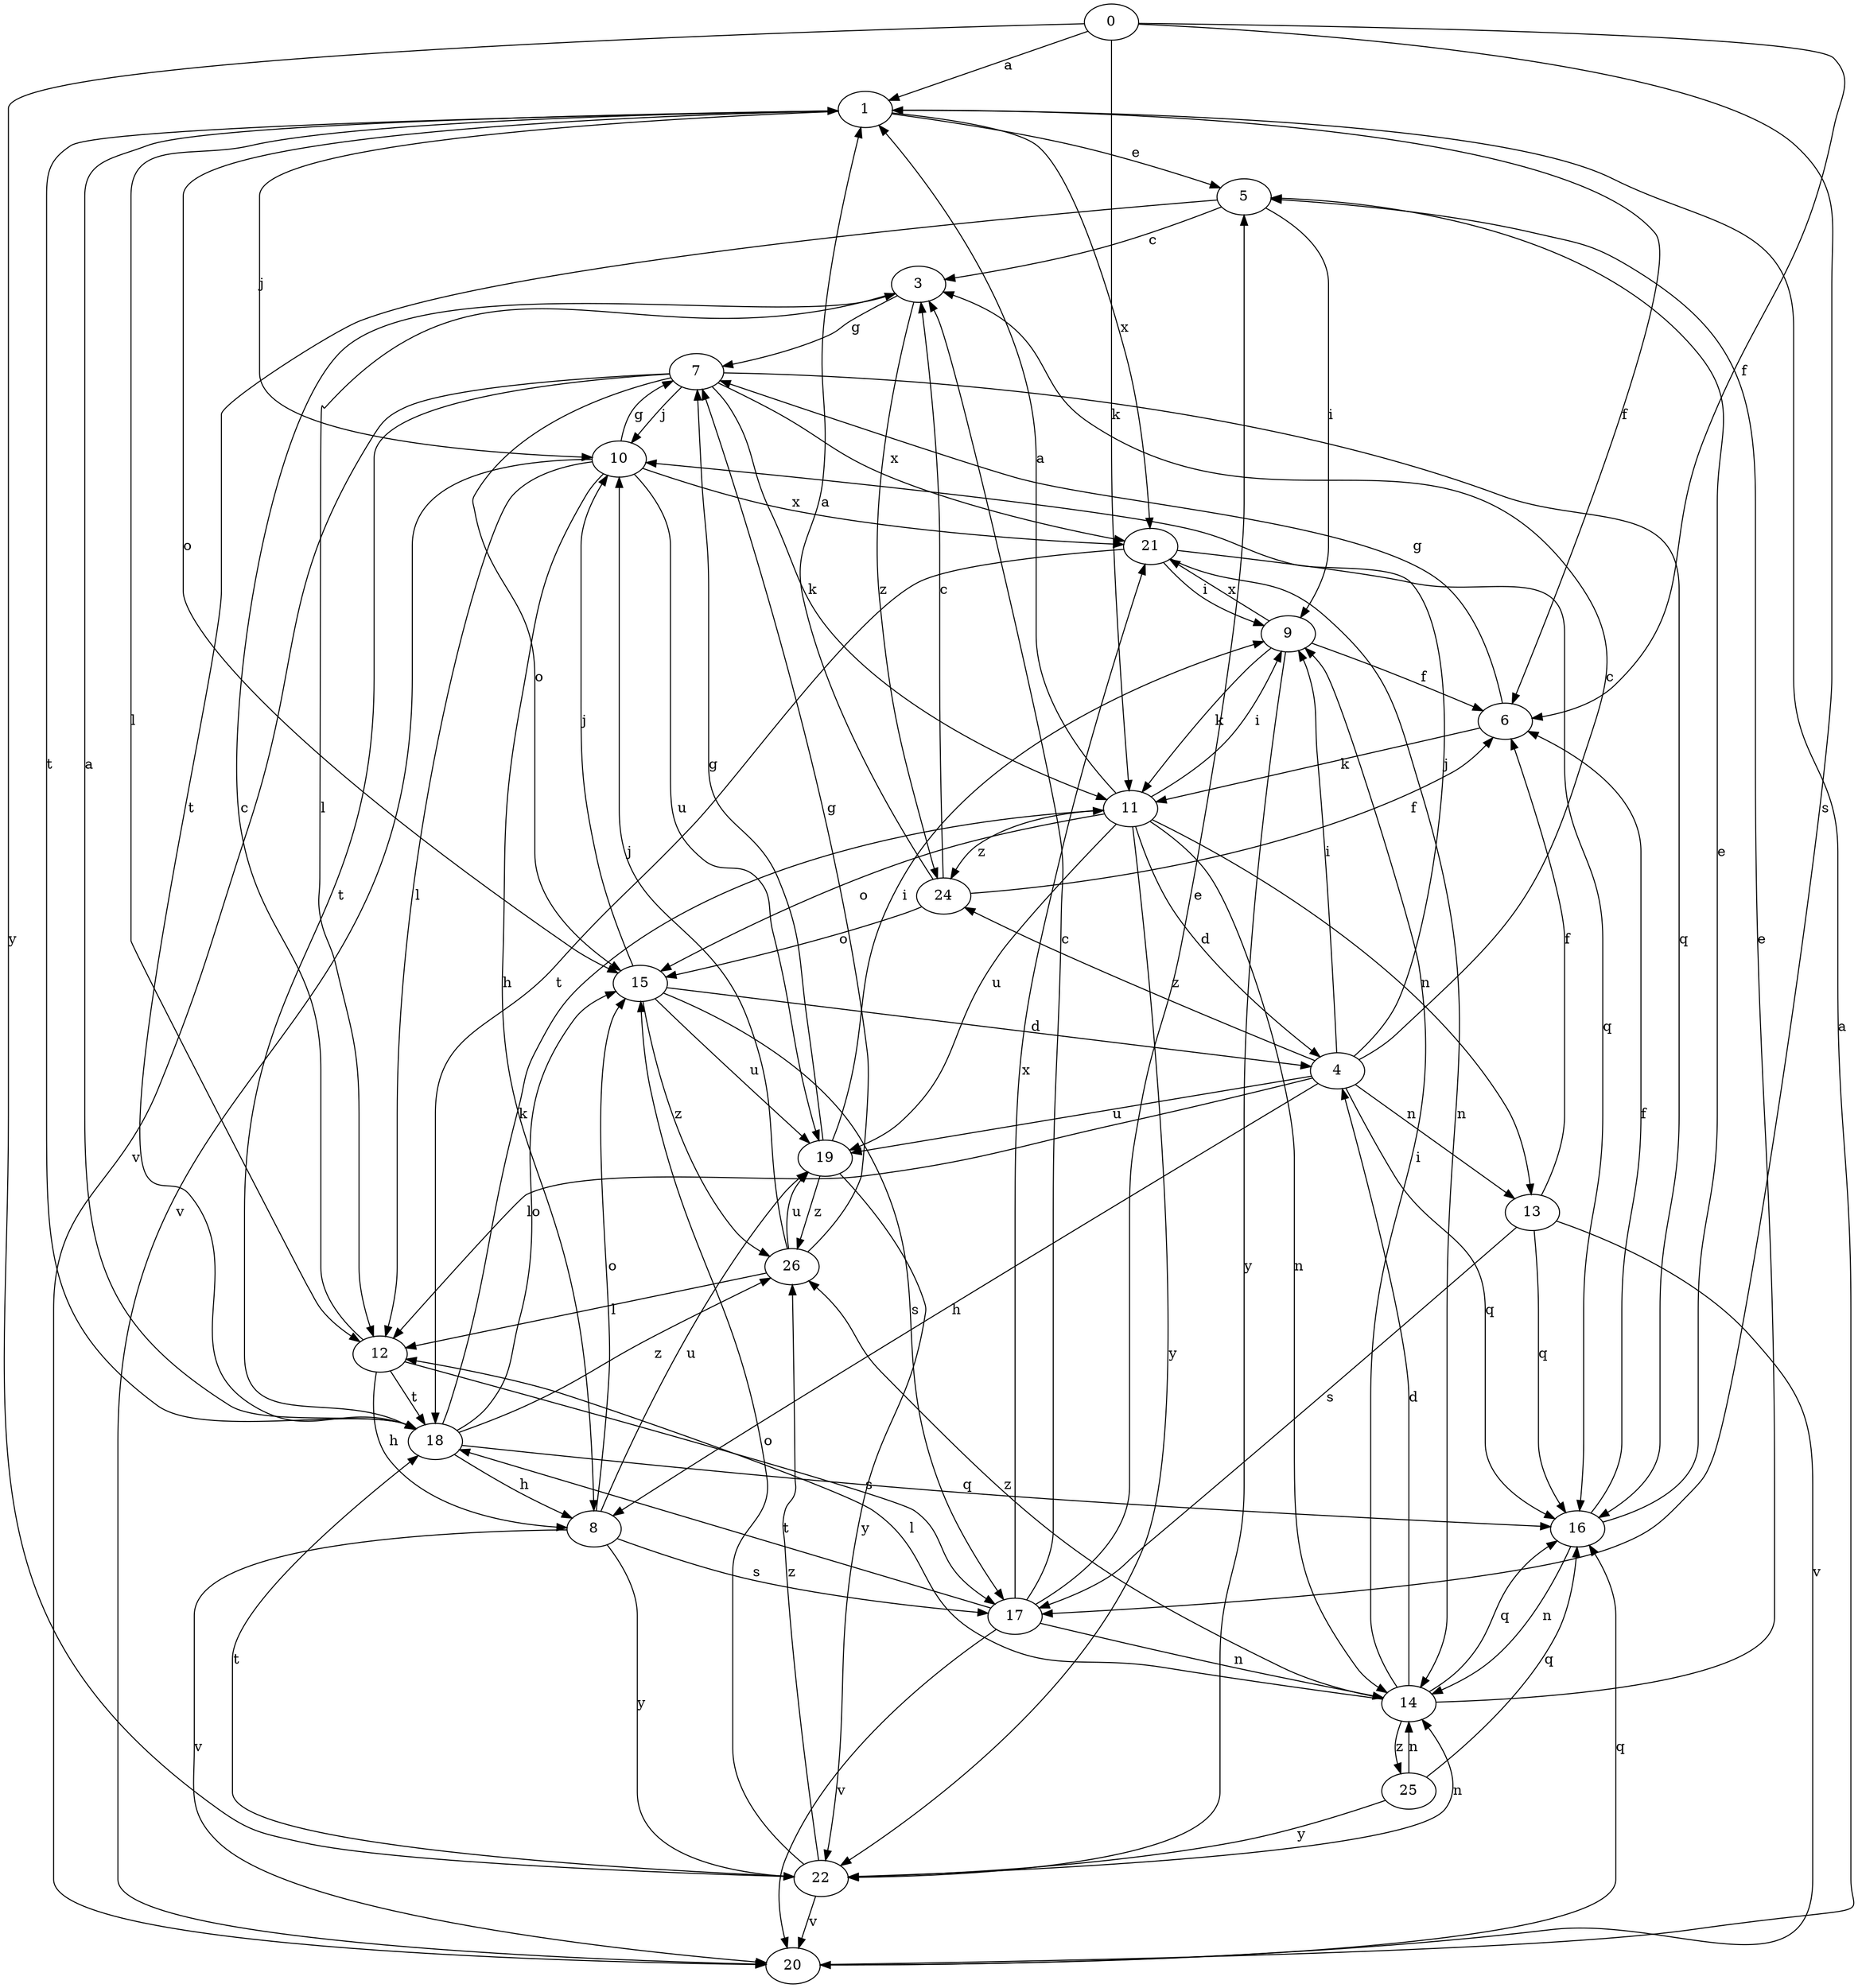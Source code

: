 strict digraph  {
0;
1;
3;
4;
5;
6;
7;
8;
9;
10;
11;
12;
13;
14;
15;
16;
17;
18;
19;
20;
21;
22;
24;
25;
26;
0 -> 1  [label=a];
0 -> 6  [label=f];
0 -> 11  [label=k];
0 -> 17  [label=s];
0 -> 22  [label=y];
1 -> 5  [label=e];
1 -> 6  [label=f];
1 -> 10  [label=j];
1 -> 12  [label=l];
1 -> 15  [label=o];
1 -> 18  [label=t];
1 -> 21  [label=x];
3 -> 7  [label=g];
3 -> 12  [label=l];
3 -> 24  [label=z];
4 -> 3  [label=c];
4 -> 8  [label=h];
4 -> 9  [label=i];
4 -> 10  [label=j];
4 -> 12  [label=l];
4 -> 13  [label=n];
4 -> 16  [label=q];
4 -> 19  [label=u];
4 -> 24  [label=z];
5 -> 3  [label=c];
5 -> 9  [label=i];
5 -> 18  [label=t];
6 -> 7  [label=g];
6 -> 11  [label=k];
7 -> 10  [label=j];
7 -> 11  [label=k];
7 -> 15  [label=o];
7 -> 16  [label=q];
7 -> 18  [label=t];
7 -> 20  [label=v];
7 -> 21  [label=x];
8 -> 15  [label=o];
8 -> 17  [label=s];
8 -> 19  [label=u];
8 -> 20  [label=v];
8 -> 22  [label=y];
9 -> 6  [label=f];
9 -> 11  [label=k];
9 -> 21  [label=x];
9 -> 22  [label=y];
10 -> 7  [label=g];
10 -> 8  [label=h];
10 -> 12  [label=l];
10 -> 19  [label=u];
10 -> 20  [label=v];
10 -> 21  [label=x];
11 -> 1  [label=a];
11 -> 4  [label=d];
11 -> 9  [label=i];
11 -> 13  [label=n];
11 -> 14  [label=n];
11 -> 15  [label=o];
11 -> 19  [label=u];
11 -> 22  [label=y];
11 -> 24  [label=z];
12 -> 3  [label=c];
12 -> 8  [label=h];
12 -> 17  [label=s];
12 -> 18  [label=t];
13 -> 6  [label=f];
13 -> 16  [label=q];
13 -> 17  [label=s];
13 -> 20  [label=v];
14 -> 4  [label=d];
14 -> 5  [label=e];
14 -> 9  [label=i];
14 -> 12  [label=l];
14 -> 16  [label=q];
14 -> 25  [label=z];
14 -> 26  [label=z];
15 -> 4  [label=d];
15 -> 10  [label=j];
15 -> 17  [label=s];
15 -> 19  [label=u];
15 -> 26  [label=z];
16 -> 5  [label=e];
16 -> 6  [label=f];
16 -> 14  [label=n];
17 -> 3  [label=c];
17 -> 5  [label=e];
17 -> 14  [label=n];
17 -> 18  [label=t];
17 -> 20  [label=v];
17 -> 21  [label=x];
18 -> 1  [label=a];
18 -> 8  [label=h];
18 -> 11  [label=k];
18 -> 15  [label=o];
18 -> 16  [label=q];
18 -> 26  [label=z];
19 -> 7  [label=g];
19 -> 9  [label=i];
19 -> 22  [label=y];
19 -> 26  [label=z];
20 -> 1  [label=a];
20 -> 16  [label=q];
21 -> 9  [label=i];
21 -> 14  [label=n];
21 -> 16  [label=q];
21 -> 18  [label=t];
22 -> 14  [label=n];
22 -> 15  [label=o];
22 -> 18  [label=t];
22 -> 20  [label=v];
22 -> 26  [label=z];
24 -> 1  [label=a];
24 -> 3  [label=c];
24 -> 6  [label=f];
24 -> 15  [label=o];
25 -> 14  [label=n];
25 -> 16  [label=q];
25 -> 22  [label=y];
26 -> 7  [label=g];
26 -> 10  [label=j];
26 -> 12  [label=l];
26 -> 19  [label=u];
}
